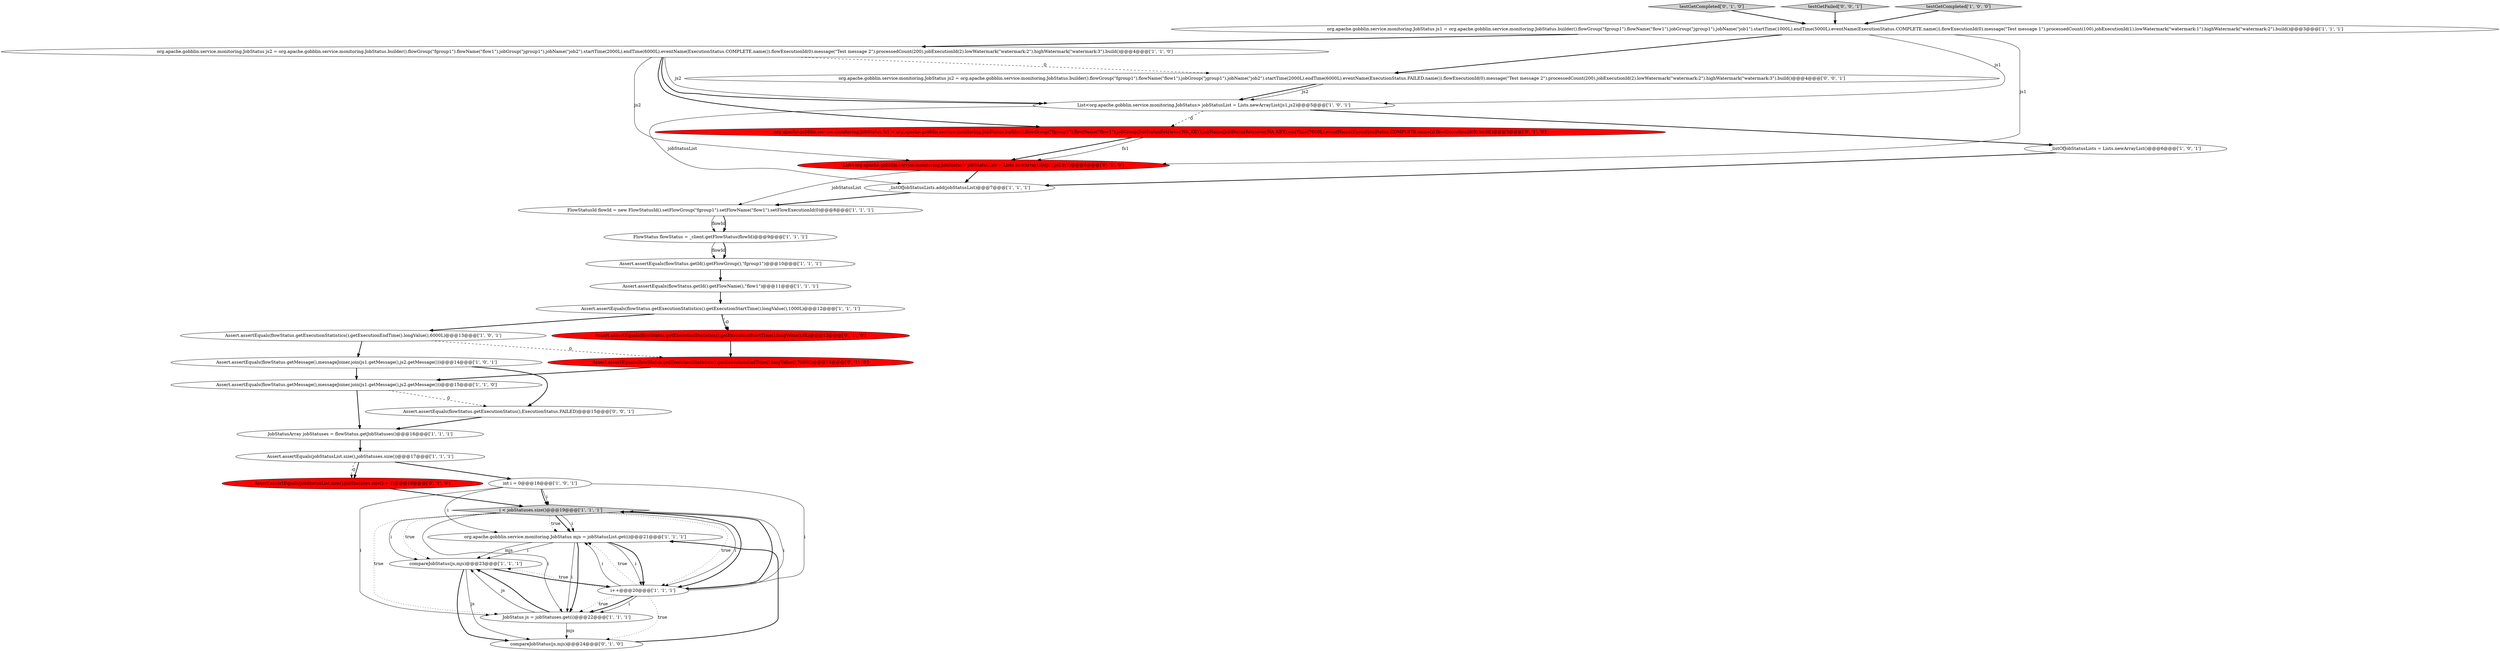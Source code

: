 digraph {
19 [style = filled, label = "Assert.assertEquals(flowStatus.getMessage(),messageJoiner.join(js1.getMessage(),js2.getMessage()))@@@14@@@['1', '0', '1']", fillcolor = white, shape = ellipse image = "AAA0AAABBB1BBB"];
4 [style = filled, label = "_listOfJobStatusLists.add(jobStatusList)@@@7@@@['1', '1', '1']", fillcolor = white, shape = ellipse image = "AAA0AAABBB1BBB"];
8 [style = filled, label = "Assert.assertEquals(flowStatus.getMessage(),messageJoiner.join(js1.getMessage(),js2.getMessage()))@@@15@@@['1', '1', '0']", fillcolor = white, shape = ellipse image = "AAA0AAABBB1BBB"];
28 [style = filled, label = "compareJobStatus(js,mjs)@@@24@@@['0', '1', '0']", fillcolor = white, shape = ellipse image = "AAA0AAABBB2BBB"];
5 [style = filled, label = "_listOfJobStatusLists = Lists.newArrayList()@@@6@@@['1', '0', '1']", fillcolor = white, shape = ellipse image = "AAA0AAABBB1BBB"];
3 [style = filled, label = "Assert.assertEquals(flowStatus.getExecutionStatistics().getExecutionEndTime().longValue(),6000L)@@@13@@@['1', '0', '1']", fillcolor = white, shape = ellipse image = "AAA0AAABBB1BBB"];
2 [style = filled, label = "Assert.assertEquals(jobStatusList.size(),jobStatuses.size())@@@17@@@['1', '1', '1']", fillcolor = white, shape = ellipse image = "AAA0AAABBB1BBB"];
18 [style = filled, label = "FlowStatus flowStatus = _client.getFlowStatus(flowId)@@@9@@@['1', '1', '1']", fillcolor = white, shape = ellipse image = "AAA0AAABBB1BBB"];
22 [style = filled, label = "testGetCompleted['0', '1', '0']", fillcolor = lightgray, shape = diamond image = "AAA0AAABBB2BBB"];
31 [style = filled, label = "Assert.assertEquals(flowStatus.getExecutionStatus(),ExecutionStatus.FAILED)@@@15@@@['0', '0', '1']", fillcolor = white, shape = ellipse image = "AAA0AAABBB3BBB"];
1 [style = filled, label = "Assert.assertEquals(flowStatus.getExecutionStatistics().getExecutionStartTime().longValue(),1000L)@@@12@@@['1', '1', '1']", fillcolor = white, shape = ellipse image = "AAA0AAABBB1BBB"];
11 [style = filled, label = "org.apache.gobblin.service.monitoring.JobStatus mjs = jobStatusList.get(i)@@@21@@@['1', '1', '1']", fillcolor = white, shape = ellipse image = "AAA0AAABBB1BBB"];
20 [style = filled, label = "compareJobStatus(js,mjs)@@@23@@@['1', '1', '1']", fillcolor = white, shape = ellipse image = "AAA0AAABBB1BBB"];
30 [style = filled, label = "testGetFailed['0', '0', '1']", fillcolor = lightgray, shape = diamond image = "AAA0AAABBB3BBB"];
10 [style = filled, label = "i < jobStatuses.size()@@@19@@@['1', '1', '1']", fillcolor = lightgray, shape = diamond image = "AAA0AAABBB1BBB"];
0 [style = filled, label = "Assert.assertEquals(flowStatus.getId().getFlowGroup(),\"fgroup1\")@@@10@@@['1', '1', '1']", fillcolor = white, shape = ellipse image = "AAA0AAABBB1BBB"];
29 [style = filled, label = "org.apache.gobblin.service.monitoring.JobStatus js2 = org.apache.gobblin.service.monitoring.JobStatus.builder().flowGroup(\"fgroup1\").flowName(\"flow1\").jobGroup(\"jgroup1\").jobName(\"job2\").startTime(2000L).endTime(6000L).eventName(ExecutionStatus.FAILED.name()).flowExecutionId(0).message(\"Test message 2\").processedCount(200).jobExecutionId(2).lowWatermark(\"watermark:2\").highWatermark(\"watermark:3\").build()@@@4@@@['0', '0', '1']", fillcolor = white, shape = ellipse image = "AAA0AAABBB3BBB"];
26 [style = filled, label = "List<org.apache.gobblin.service.monitoring.JobStatus> jobStatusList = Lists.newArrayList(js1,js2,fs1)@@@6@@@['0', '1', '0']", fillcolor = red, shape = ellipse image = "AAA1AAABBB2BBB"];
16 [style = filled, label = "testGetCompleted['1', '0', '0']", fillcolor = lightgray, shape = diamond image = "AAA0AAABBB1BBB"];
24 [style = filled, label = "Assert.assertEquals(jobStatusList.size(),jobStatuses.size() + 1)@@@18@@@['0', '1', '0']", fillcolor = red, shape = ellipse image = "AAA1AAABBB2BBB"];
14 [style = filled, label = "int i = 0@@@18@@@['1', '0', '1']", fillcolor = white, shape = ellipse image = "AAA0AAABBB1BBB"];
15 [style = filled, label = "Assert.assertEquals(flowStatus.getId().getFlowName(),\"flow1\")@@@11@@@['1', '1', '1']", fillcolor = white, shape = ellipse image = "AAA0AAABBB1BBB"];
25 [style = filled, label = "Assert.assertEquals(flowStatus.getExecutionStatistics().getExecutionEndTime().longValue(),7000L)@@@14@@@['0', '1', '0']", fillcolor = red, shape = ellipse image = "AAA1AAABBB2BBB"];
9 [style = filled, label = "i++@@@20@@@['1', '1', '1']", fillcolor = white, shape = ellipse image = "AAA0AAABBB1BBB"];
12 [style = filled, label = "List<org.apache.gobblin.service.monitoring.JobStatus> jobStatusList = Lists.newArrayList(js1,js2)@@@5@@@['1', '0', '1']", fillcolor = white, shape = ellipse image = "AAA0AAABBB1BBB"];
13 [style = filled, label = "FlowStatusId flowId = new FlowStatusId().setFlowGroup(\"fgroup1\").setFlowName(\"flow1\").setFlowExecutionId(0)@@@8@@@['1', '1', '1']", fillcolor = white, shape = ellipse image = "AAA0AAABBB1BBB"];
23 [style = filled, label = "org.apache.gobblin.service.monitoring.JobStatus fs1 = org.apache.gobblin.service.monitoring.JobStatus.builder().flowGroup(\"fgroup1\").flowName(\"flow1\").jobGroup(JobStatusRetriever.NA_KEY).jobName(JobStatusRetriever.NA_KEY).endTime(7000L).eventName(ExecutionStatus.COMPLETE.name()).flowExecutionId(0).build()@@@5@@@['0', '1', '0']", fillcolor = red, shape = ellipse image = "AAA1AAABBB2BBB"];
17 [style = filled, label = "org.apache.gobblin.service.monitoring.JobStatus js2 = org.apache.gobblin.service.monitoring.JobStatus.builder().flowGroup(\"fgroup1\").flowName(\"flow1\").jobGroup(\"jgroup1\").jobName(\"job2\").startTime(2000L).endTime(6000L).eventName(ExecutionStatus.COMPLETE.name()).flowExecutionId(0).message(\"Test message 2\").processedCount(200).jobExecutionId(2).lowWatermark(\"watermark:2\").highWatermark(\"watermark:3\").build()@@@4@@@['1', '1', '0']", fillcolor = white, shape = ellipse image = "AAA0AAABBB1BBB"];
27 [style = filled, label = "Assert.assertEquals(flowStatus.getExecutionStatistics().getExecutionStartTime().longValue(),0L)@@@13@@@['0', '1', '0']", fillcolor = red, shape = ellipse image = "AAA1AAABBB2BBB"];
7 [style = filled, label = "JobStatus js = jobStatuses.get(i)@@@22@@@['1', '1', '1']", fillcolor = white, shape = ellipse image = "AAA0AAABBB1BBB"];
6 [style = filled, label = "JobStatusArray jobStatuses = flowStatus.getJobStatuses()@@@16@@@['1', '1', '1']", fillcolor = white, shape = ellipse image = "AAA0AAABBB1BBB"];
21 [style = filled, label = "org.apache.gobblin.service.monitoring.JobStatus js1 = org.apache.gobblin.service.monitoring.JobStatus.builder().flowGroup(\"fgroup1\").flowName(\"flow1\").jobGroup(\"jgroup1\").jobName(\"job1\").startTime(1000L).endTime(5000L).eventName(ExecutionStatus.COMPLETE.name()).flowExecutionId(0).message(\"Test message 1\").processedCount(100).jobExecutionId(1).lowWatermark(\"watermark:1\").highWatermark(\"watermark:2\").build()@@@3@@@['1', '1', '1']", fillcolor = white, shape = ellipse image = "AAA0AAABBB1BBB"];
24->10 [style = bold, label=""];
7->20 [style = solid, label="js"];
12->23 [style = dashed, label="0"];
12->5 [style = bold, label=""];
14->7 [style = solid, label="i"];
20->9 [style = bold, label=""];
19->31 [style = bold, label=""];
1->27 [style = dashed, label="0"];
17->26 [style = solid, label="js2"];
28->11 [style = bold, label=""];
4->13 [style = bold, label=""];
20->28 [style = bold, label=""];
1->27 [style = bold, label=""];
14->11 [style = solid, label="i"];
1->3 [style = bold, label=""];
23->26 [style = bold, label=""];
22->21 [style = bold, label=""];
14->10 [style = bold, label=""];
11->9 [style = solid, label="i"];
7->28 [style = solid, label="mjs"];
14->10 [style = solid, label="i"];
11->7 [style = solid, label="i"];
8->6 [style = bold, label=""];
11->20 [style = solid, label="i"];
7->20 [style = bold, label=""];
9->10 [style = bold, label=""];
9->7 [style = bold, label=""];
11->9 [style = bold, label=""];
10->9 [style = dotted, label="true"];
26->4 [style = bold, label=""];
17->29 [style = dashed, label="0"];
17->23 [style = bold, label=""];
0->15 [style = bold, label=""];
19->8 [style = bold, label=""];
17->12 [style = solid, label="js2"];
12->4 [style = solid, label="jobStatusList"];
9->10 [style = solid, label="i"];
10->11 [style = solid, label="i"];
10->20 [style = solid, label="i"];
6->2 [style = bold, label=""];
14->9 [style = solid, label="i"];
13->18 [style = solid, label="flowId"];
9->11 [style = solid, label="i"];
9->28 [style = dotted, label="true"];
30->21 [style = bold, label=""];
17->12 [style = bold, label=""];
29->12 [style = bold, label=""];
21->29 [style = bold, label=""];
29->12 [style = solid, label="js2"];
31->6 [style = bold, label=""];
3->19 [style = bold, label=""];
10->11 [style = dotted, label="true"];
15->1 [style = bold, label=""];
10->20 [style = dotted, label="true"];
16->21 [style = bold, label=""];
20->28 [style = solid, label="js"];
2->14 [style = bold, label=""];
5->4 [style = bold, label=""];
11->20 [style = solid, label="mjs"];
9->20 [style = dotted, label="true"];
10->7 [style = dotted, label="true"];
10->9 [style = solid, label="i"];
25->8 [style = bold, label=""];
10->9 [style = bold, label=""];
9->7 [style = solid, label="i"];
23->26 [style = solid, label="fs1"];
2->24 [style = bold, label=""];
18->0 [style = solid, label="flowId"];
9->7 [style = dotted, label="true"];
2->24 [style = dashed, label="0"];
10->7 [style = solid, label="i"];
8->31 [style = dashed, label="0"];
26->13 [style = solid, label="jobStatusList"];
21->17 [style = bold, label=""];
27->25 [style = bold, label=""];
18->0 [style = bold, label=""];
21->12 [style = solid, label="js1"];
11->7 [style = bold, label=""];
21->26 [style = solid, label="js1"];
13->18 [style = bold, label=""];
9->11 [style = dotted, label="true"];
10->11 [style = bold, label=""];
3->25 [style = dashed, label="0"];
}
